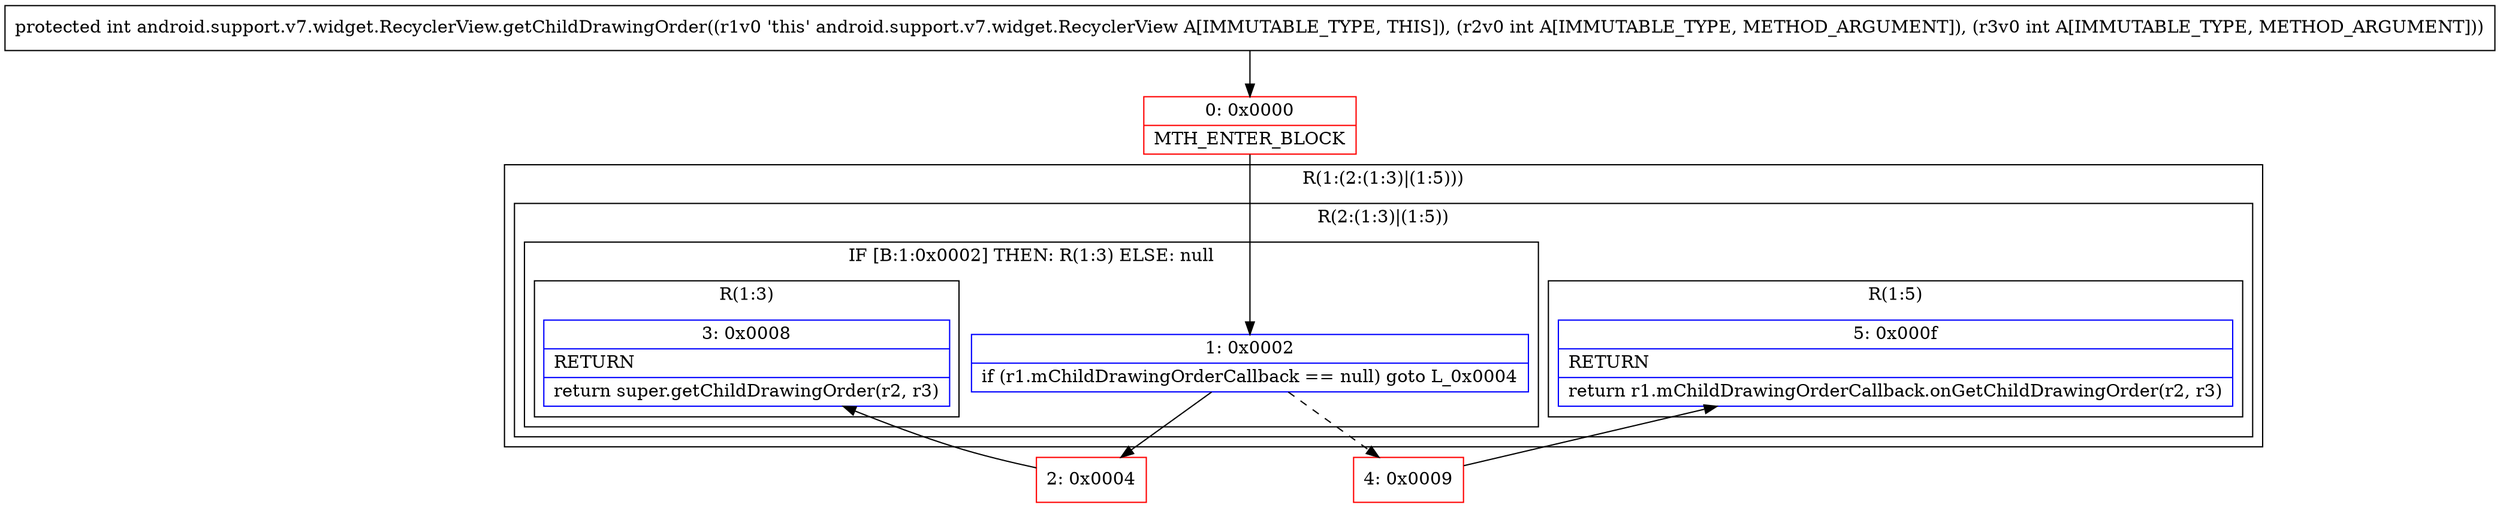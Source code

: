 digraph "CFG forandroid.support.v7.widget.RecyclerView.getChildDrawingOrder(II)I" {
subgraph cluster_Region_770280217 {
label = "R(1:(2:(1:3)|(1:5)))";
node [shape=record,color=blue];
subgraph cluster_Region_806495929 {
label = "R(2:(1:3)|(1:5))";
node [shape=record,color=blue];
subgraph cluster_IfRegion_68021412 {
label = "IF [B:1:0x0002] THEN: R(1:3) ELSE: null";
node [shape=record,color=blue];
Node_1 [shape=record,label="{1\:\ 0x0002|if (r1.mChildDrawingOrderCallback == null) goto L_0x0004\l}"];
subgraph cluster_Region_525083207 {
label = "R(1:3)";
node [shape=record,color=blue];
Node_3 [shape=record,label="{3\:\ 0x0008|RETURN\l|return super.getChildDrawingOrder(r2, r3)\l}"];
}
}
subgraph cluster_Region_2124202996 {
label = "R(1:5)";
node [shape=record,color=blue];
Node_5 [shape=record,label="{5\:\ 0x000f|RETURN\l|return r1.mChildDrawingOrderCallback.onGetChildDrawingOrder(r2, r3)\l}"];
}
}
}
Node_0 [shape=record,color=red,label="{0\:\ 0x0000|MTH_ENTER_BLOCK\l}"];
Node_2 [shape=record,color=red,label="{2\:\ 0x0004}"];
Node_4 [shape=record,color=red,label="{4\:\ 0x0009}"];
MethodNode[shape=record,label="{protected int android.support.v7.widget.RecyclerView.getChildDrawingOrder((r1v0 'this' android.support.v7.widget.RecyclerView A[IMMUTABLE_TYPE, THIS]), (r2v0 int A[IMMUTABLE_TYPE, METHOD_ARGUMENT]), (r3v0 int A[IMMUTABLE_TYPE, METHOD_ARGUMENT])) }"];
MethodNode -> Node_0;
Node_1 -> Node_2;
Node_1 -> Node_4[style=dashed];
Node_0 -> Node_1;
Node_2 -> Node_3;
Node_4 -> Node_5;
}

